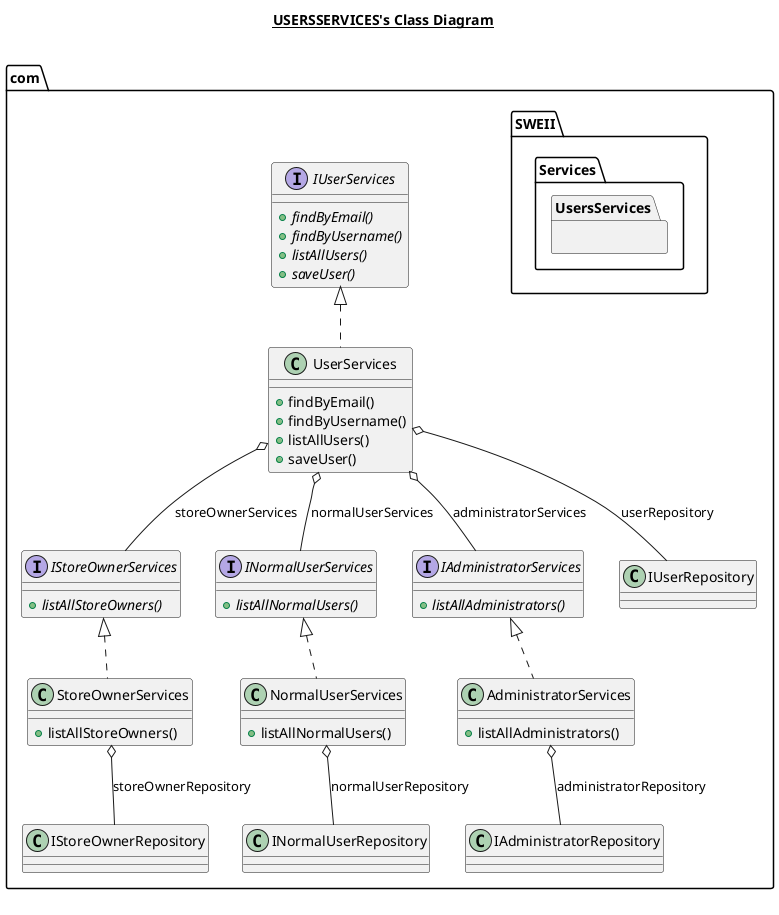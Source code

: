 @startuml

title __USERSSERVICES's Class Diagram__\n

  namespace com.SWEII {
    namespace Services.UsersServices {
      class com.AdministratorServices {
          + listAllAdministrators()
      }
    }
  }
  

  namespace com.SWEII {
    namespace Services.UsersServices {
      interface com.IAdministratorServices {
          {abstract} + listAllAdministrators()
      }
    }
  }
  

  namespace com.SWEII {
    namespace Services.UsersServices {
      interface com.INormalUserServices {
          {abstract} + listAllNormalUsers()
      }
    }
  }
  

  namespace com.SWEII {
    namespace Services.UsersServices {
      interface com.IStoreOwnerServices {
          {abstract} + listAllStoreOwners()
      }
    }
  }
  

  namespace com.SWEII {
    namespace Services.UsersServices {
      interface com.IUserServices {
          {abstract} + findByEmail()
          {abstract} + findByUsername()
          {abstract} + listAllUsers()
          {abstract} + saveUser()
      }
    }
  }
  

  namespace com.SWEII {
    namespace Services.UsersServices {
      class com.NormalUserServices {
          + listAllNormalUsers()
      }
    }
  }
  

  namespace com.SWEII {
    namespace Services.UsersServices {
      class com.StoreOwnerServices {
          + listAllStoreOwners()
      }
    }
  }
  

  namespace com.SWEII {
    namespace Services.UsersServices {
      class com.UserServices {
          + findByEmail()
          + findByUsername()
          + listAllUsers()
          + saveUser()
      }
    }
  }
  

  com.AdministratorServices .up.|> com.IAdministratorServices
  com.AdministratorServices o-- com.IAdministratorRepository : administratorRepository
  com.NormalUserServices .up.|> com.INormalUserServices
  com.NormalUserServices o-- com.INormalUserRepository : normalUserRepository
  com.StoreOwnerServices .up.|> com.IStoreOwnerServices
  com.StoreOwnerServices o-- com.IStoreOwnerRepository : storeOwnerRepository
  com.UserServices .up.|> com.IUserServices
  com.UserServices o-- com.IAdministratorServices : administratorServices
  com.UserServices o-- com.INormalUserServices : normalUserServices
  com.UserServices o-- com.IStoreOwnerServices : storeOwnerServices
  com.UserServices o-- com.IUserRepository : userRepository


right footer

endfooter

@enduml
